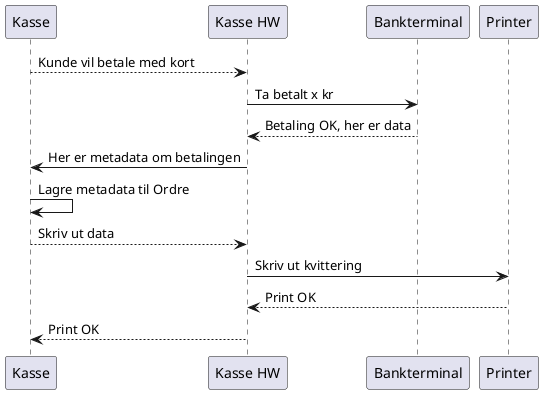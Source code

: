 @startuml
"Kasse" --> "Kasse HW": Kunde vil betale med kort
"Kasse HW" -> Bankterminal: Ta betalt x kr
Bankterminal --> "Kasse HW": Betaling OK, her er data
"Kasse HW" -> "Kasse": Her er metadata om betalingen
"Kasse" -> "Kasse": Lagre metadata til Ordre
"Kasse" --> "Kasse HW": Skriv ut data
"Kasse HW" -> Printer: Skriv ut kvittering
Printer --> "Kasse HW": Print OK
"Kasse HW" --> "Kasse": Print OK
@enduml